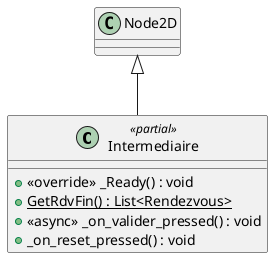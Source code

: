@startuml
class Intermediaire <<partial>> {
    + <<override>> _Ready() : void
    + {static} GetRdvFin() : List<Rendezvous>
    + <<async>> _on_valider_pressed() : void
    + _on_reset_pressed() : void
}
Node2D <|-- Intermediaire
@enduml
